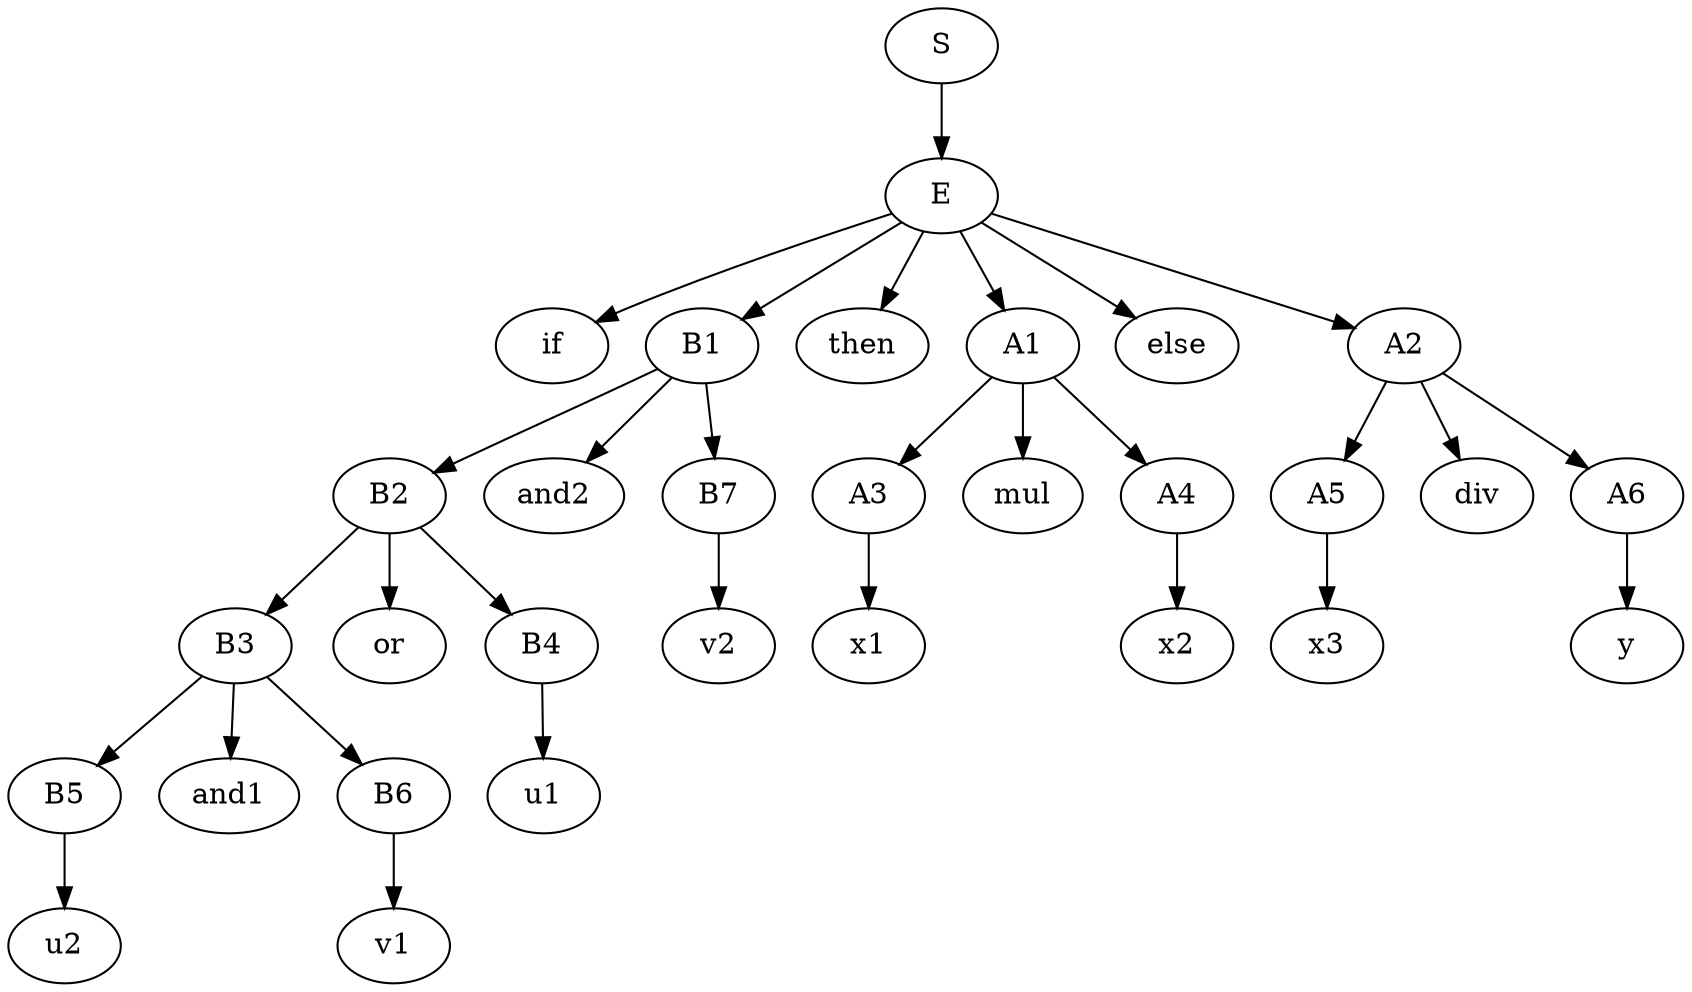 digraph G {  
  ordering=in ;
  S[texlbl="$\langle S \rangle$"];
  S -> E
  E[texlbl="$\langle E \rangle$"];
  E -> if
  if[texlbl="if"];
  E -> B1
  B1[texlbl="$\langle B \rangle$"]; 

  B1 -> B2
  B2 -> B3
  B2 -> or
  B2 -> B4

  B3 -> B5
  B3 -> and1
  B3 -> B6

  B4 -> u1
  B5 -> u2
  B6 -> v1

  or[texlbl="$\vee$"]; 
  and1[texlbl="$\wedge$"]; 
  B2[texlbl="$\langle B \rangle$"]; 
  B3[texlbl="$\langle B \rangle$"]; 
  B4[texlbl="$\langle B \rangle$"]; 
  B5[texlbl="$\langle B \rangle$"]; 
  B6[texlbl="$\langle B \rangle$"]; 
  u1[texlbl="$u$"];
  u2[texlbl="$u$"];
  v1[texlbl="$v$"];

//TODO replace

  B1 -> and2
  and2[texlbl="$\wedge$"]; 
  B1 -> B7
  B7[texlbl="$\langle B \rangle$"]; 
  B7 -> v2
  v2[texlbl="$v$"];

  E -> then
  then[texlbl="then"];
  E -> A1
  A1[texlbl="$\langle A \rangle$"]; 
  E -> else
  else[texlbl="else"];
  E -> A2
  A2[texlbl="$\langle A \rangle$"]; 

  A1 -> A3
  A3[texlbl="$\langle A \rangle$"]; 
  A1 -> mul
  mul[texlbl="$\cdot$"];
  A1 -> A4
  A4[texlbl="$\langle A \rangle$"]; 
  A3 -> x1
  A4 -> x2
  x1[texlbl="$x$"];
  x2[texlbl="$x$"];

  A2 -> A5
  A5[texlbl="$\langle A \rangle$"]; 
  A2 -> div
  div[texlbl="$/$"];
  A2 -> A6
  A6[texlbl="$\langle A \rangle$"]; 
  A5 -> x3
  A6 -> y
  x3[texlbl="$x$"];
  y[texlbl="$y$"];
}
